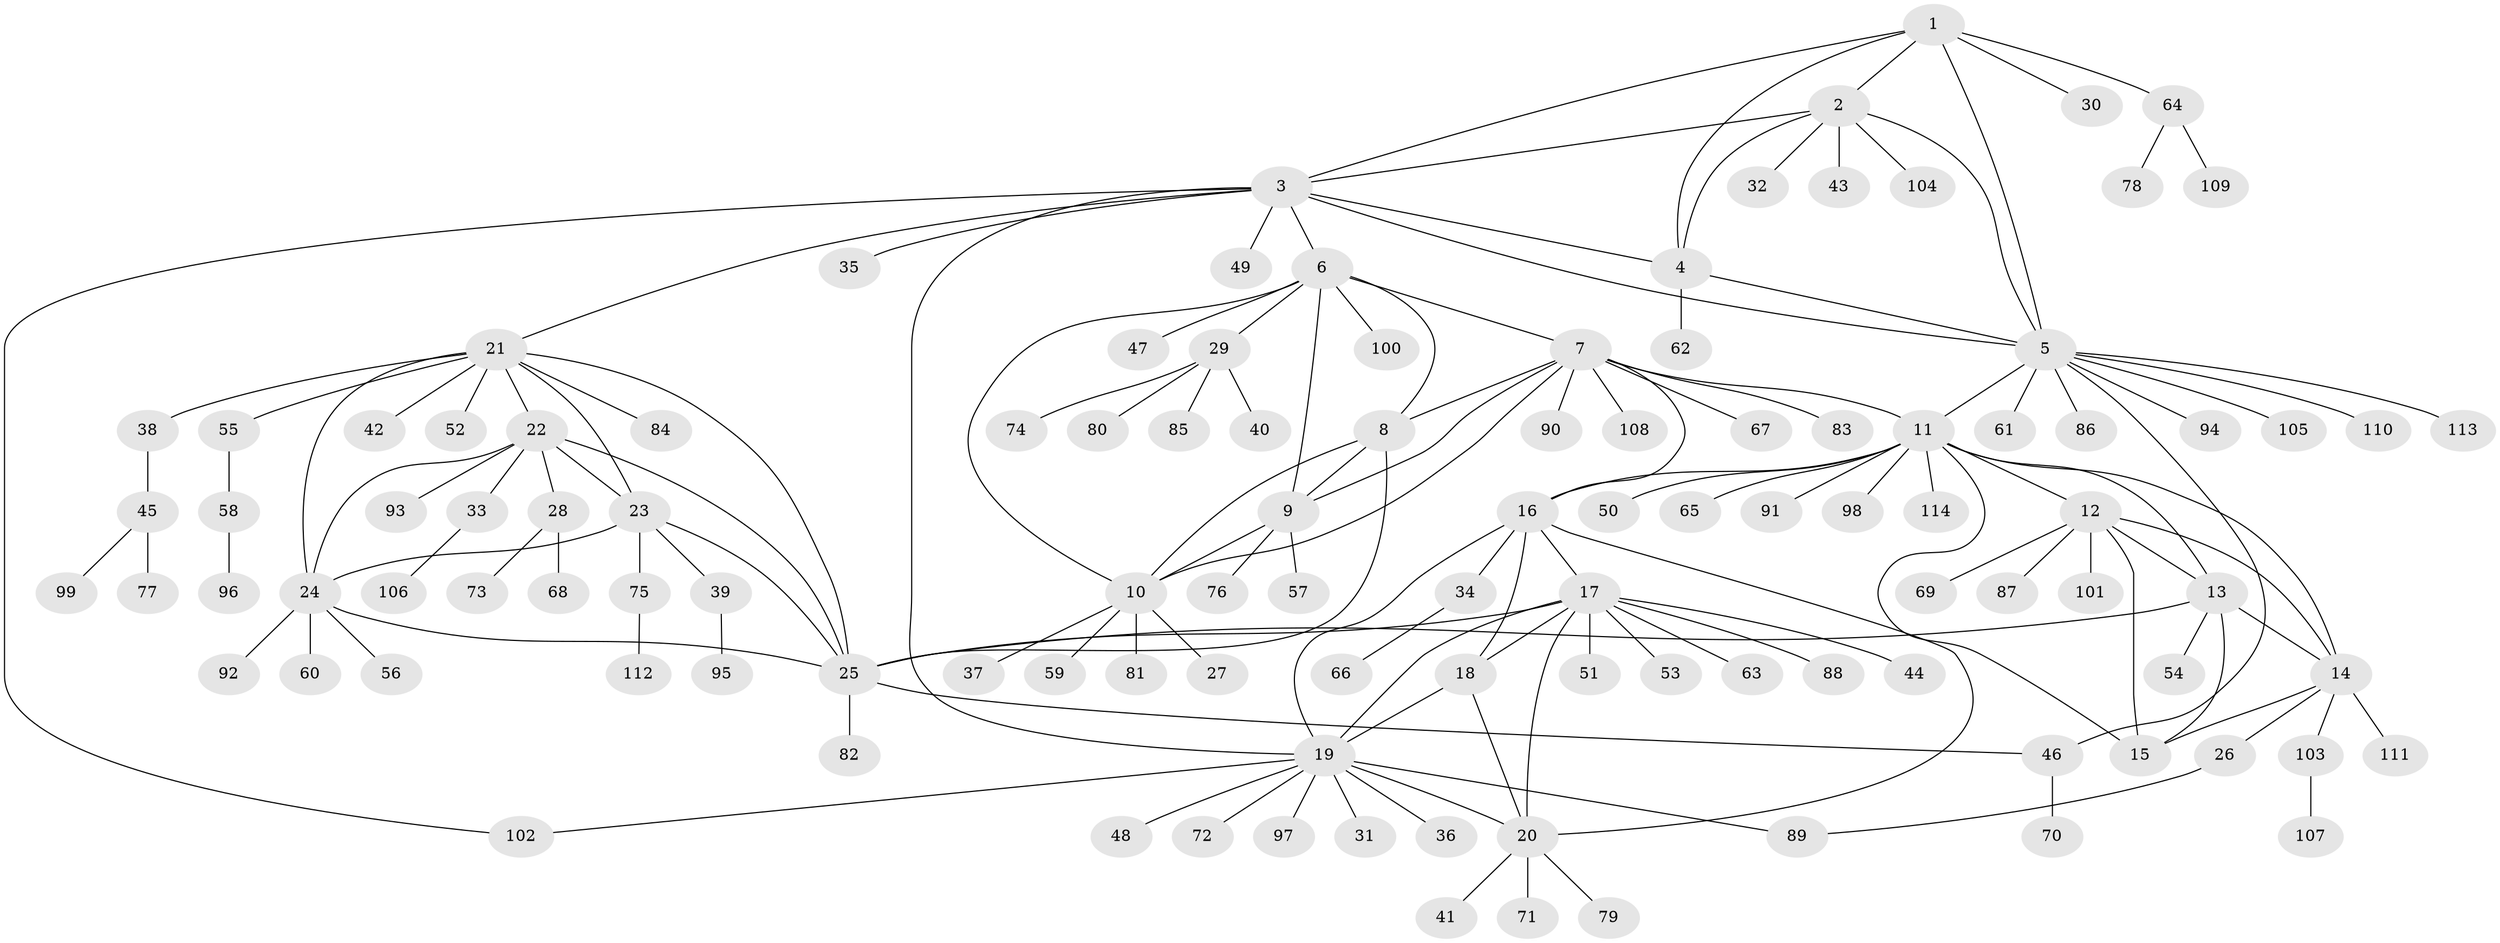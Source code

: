 // coarse degree distribution, {5: 0.033707865168539325, 6: 0.02247191011235955, 17: 0.011235955056179775, 4: 0.0449438202247191, 11: 0.02247191011235955, 9: 0.0449438202247191, 8: 0.033707865168539325, 2: 0.0898876404494382, 1: 0.6966292134831461}
// Generated by graph-tools (version 1.1) at 2025/24/03/03/25 07:24:16]
// undirected, 114 vertices, 152 edges
graph export_dot {
graph [start="1"]
  node [color=gray90,style=filled];
  1;
  2;
  3;
  4;
  5;
  6;
  7;
  8;
  9;
  10;
  11;
  12;
  13;
  14;
  15;
  16;
  17;
  18;
  19;
  20;
  21;
  22;
  23;
  24;
  25;
  26;
  27;
  28;
  29;
  30;
  31;
  32;
  33;
  34;
  35;
  36;
  37;
  38;
  39;
  40;
  41;
  42;
  43;
  44;
  45;
  46;
  47;
  48;
  49;
  50;
  51;
  52;
  53;
  54;
  55;
  56;
  57;
  58;
  59;
  60;
  61;
  62;
  63;
  64;
  65;
  66;
  67;
  68;
  69;
  70;
  71;
  72;
  73;
  74;
  75;
  76;
  77;
  78;
  79;
  80;
  81;
  82;
  83;
  84;
  85;
  86;
  87;
  88;
  89;
  90;
  91;
  92;
  93;
  94;
  95;
  96;
  97;
  98;
  99;
  100;
  101;
  102;
  103;
  104;
  105;
  106;
  107;
  108;
  109;
  110;
  111;
  112;
  113;
  114;
  1 -- 2;
  1 -- 3;
  1 -- 4;
  1 -- 5;
  1 -- 30;
  1 -- 64;
  2 -- 3;
  2 -- 4;
  2 -- 5;
  2 -- 32;
  2 -- 43;
  2 -- 104;
  3 -- 4;
  3 -- 5;
  3 -- 6;
  3 -- 19;
  3 -- 21;
  3 -- 35;
  3 -- 49;
  3 -- 102;
  4 -- 5;
  4 -- 62;
  5 -- 11;
  5 -- 46;
  5 -- 61;
  5 -- 86;
  5 -- 94;
  5 -- 105;
  5 -- 110;
  5 -- 113;
  6 -- 7;
  6 -- 8;
  6 -- 9;
  6 -- 10;
  6 -- 29;
  6 -- 47;
  6 -- 100;
  7 -- 8;
  7 -- 9;
  7 -- 10;
  7 -- 11;
  7 -- 16;
  7 -- 67;
  7 -- 83;
  7 -- 90;
  7 -- 108;
  8 -- 9;
  8 -- 10;
  8 -- 25;
  9 -- 10;
  9 -- 57;
  9 -- 76;
  10 -- 27;
  10 -- 37;
  10 -- 59;
  10 -- 81;
  11 -- 12;
  11 -- 13;
  11 -- 14;
  11 -- 15;
  11 -- 16;
  11 -- 50;
  11 -- 65;
  11 -- 91;
  11 -- 98;
  11 -- 114;
  12 -- 13;
  12 -- 14;
  12 -- 15;
  12 -- 69;
  12 -- 87;
  12 -- 101;
  13 -- 14;
  13 -- 15;
  13 -- 25;
  13 -- 54;
  14 -- 15;
  14 -- 26;
  14 -- 103;
  14 -- 111;
  16 -- 17;
  16 -- 18;
  16 -- 19;
  16 -- 20;
  16 -- 34;
  17 -- 18;
  17 -- 19;
  17 -- 20;
  17 -- 25;
  17 -- 44;
  17 -- 51;
  17 -- 53;
  17 -- 63;
  17 -- 88;
  18 -- 19;
  18 -- 20;
  19 -- 20;
  19 -- 31;
  19 -- 36;
  19 -- 48;
  19 -- 72;
  19 -- 89;
  19 -- 97;
  19 -- 102;
  20 -- 41;
  20 -- 71;
  20 -- 79;
  21 -- 22;
  21 -- 23;
  21 -- 24;
  21 -- 25;
  21 -- 38;
  21 -- 42;
  21 -- 52;
  21 -- 55;
  21 -- 84;
  22 -- 23;
  22 -- 24;
  22 -- 25;
  22 -- 28;
  22 -- 33;
  22 -- 93;
  23 -- 24;
  23 -- 25;
  23 -- 39;
  23 -- 75;
  24 -- 25;
  24 -- 56;
  24 -- 60;
  24 -- 92;
  25 -- 46;
  25 -- 82;
  26 -- 89;
  28 -- 68;
  28 -- 73;
  29 -- 40;
  29 -- 74;
  29 -- 80;
  29 -- 85;
  33 -- 106;
  34 -- 66;
  38 -- 45;
  39 -- 95;
  45 -- 77;
  45 -- 99;
  46 -- 70;
  55 -- 58;
  58 -- 96;
  64 -- 78;
  64 -- 109;
  75 -- 112;
  103 -- 107;
}
